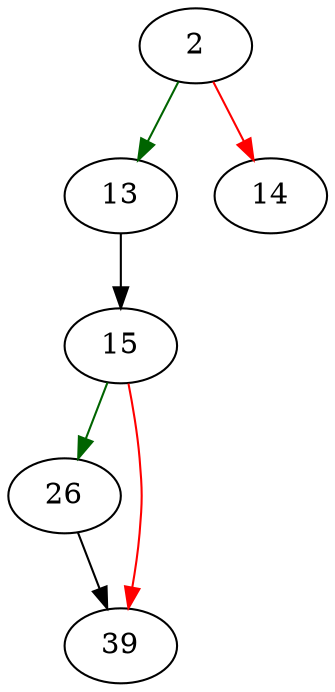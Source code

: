strict digraph "idxNewConstraint" {
	// Node definitions.
	2 [entry=true];
	13;
	14;
	15;
	26;
	39;

	// Edge definitions.
	2 -> 13 [
		color=darkgreen
		cond=true
	];
	2 -> 14 [
		color=red
		cond=false
	];
	13 -> 15;
	15 -> 26 [
		color=darkgreen
		cond=true
	];
	15 -> 39 [
		color=red
		cond=false
	];
	26 -> 39;
}
